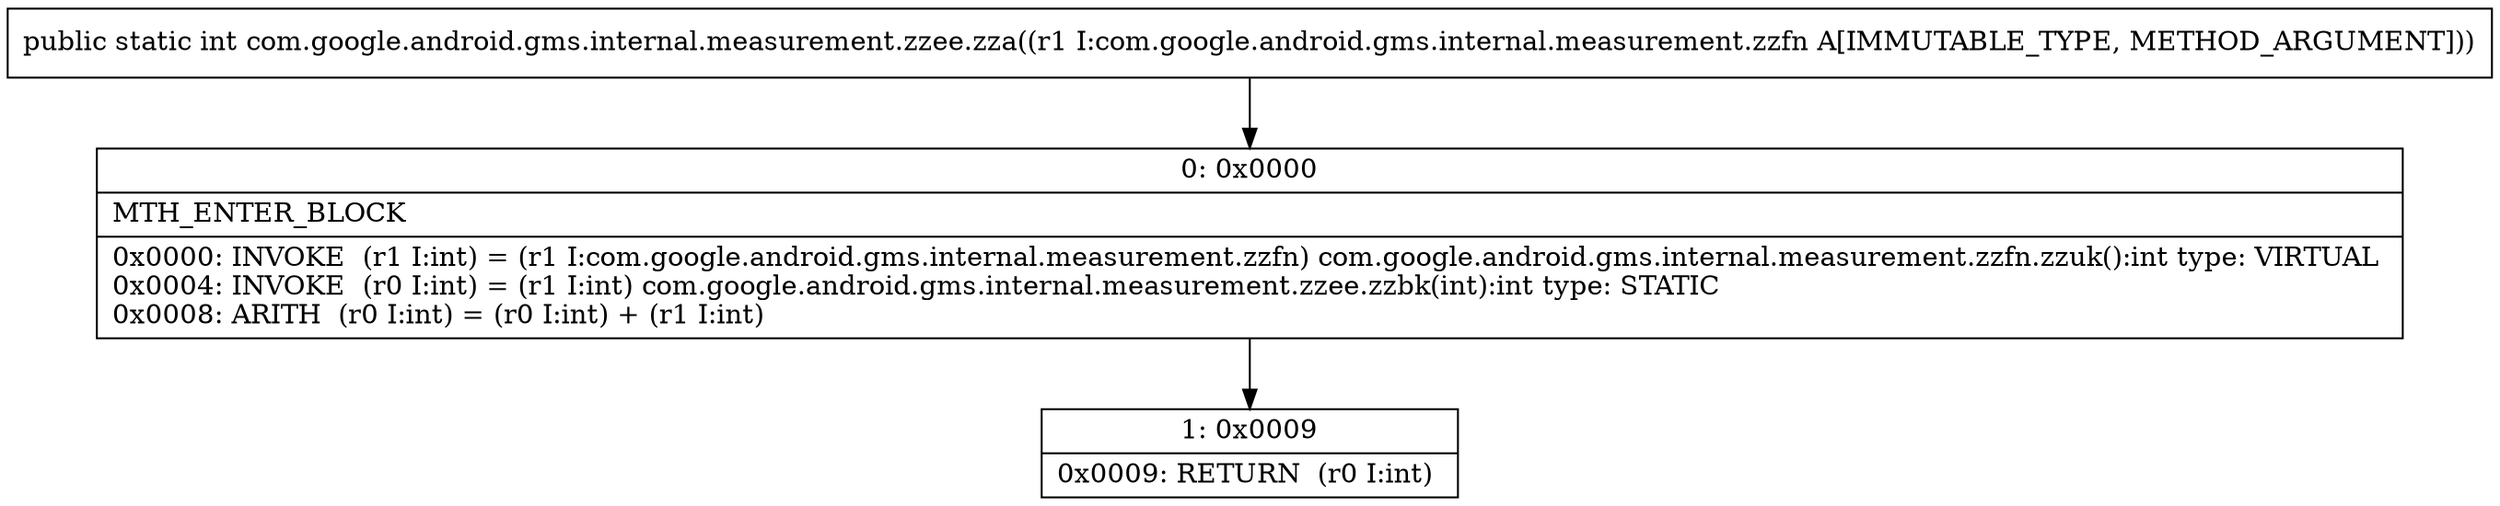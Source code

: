 digraph "CFG forcom.google.android.gms.internal.measurement.zzee.zza(Lcom\/google\/android\/gms\/internal\/measurement\/zzfn;)I" {
Node_0 [shape=record,label="{0\:\ 0x0000|MTH_ENTER_BLOCK\l|0x0000: INVOKE  (r1 I:int) = (r1 I:com.google.android.gms.internal.measurement.zzfn) com.google.android.gms.internal.measurement.zzfn.zzuk():int type: VIRTUAL \l0x0004: INVOKE  (r0 I:int) = (r1 I:int) com.google.android.gms.internal.measurement.zzee.zzbk(int):int type: STATIC \l0x0008: ARITH  (r0 I:int) = (r0 I:int) + (r1 I:int) \l}"];
Node_1 [shape=record,label="{1\:\ 0x0009|0x0009: RETURN  (r0 I:int) \l}"];
MethodNode[shape=record,label="{public static int com.google.android.gms.internal.measurement.zzee.zza((r1 I:com.google.android.gms.internal.measurement.zzfn A[IMMUTABLE_TYPE, METHOD_ARGUMENT])) }"];
MethodNode -> Node_0;
Node_0 -> Node_1;
}

